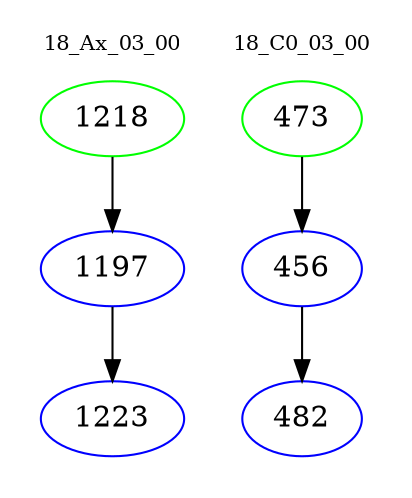 digraph{
subgraph cluster_0 {
color = white
label = "18_Ax_03_00";
fontsize=10;
T0_1218 [label="1218", color="green"]
T0_1218 -> T0_1197 [color="black"]
T0_1197 [label="1197", color="blue"]
T0_1197 -> T0_1223 [color="black"]
T0_1223 [label="1223", color="blue"]
}
subgraph cluster_1 {
color = white
label = "18_C0_03_00";
fontsize=10;
T1_473 [label="473", color="green"]
T1_473 -> T1_456 [color="black"]
T1_456 [label="456", color="blue"]
T1_456 -> T1_482 [color="black"]
T1_482 [label="482", color="blue"]
}
}
